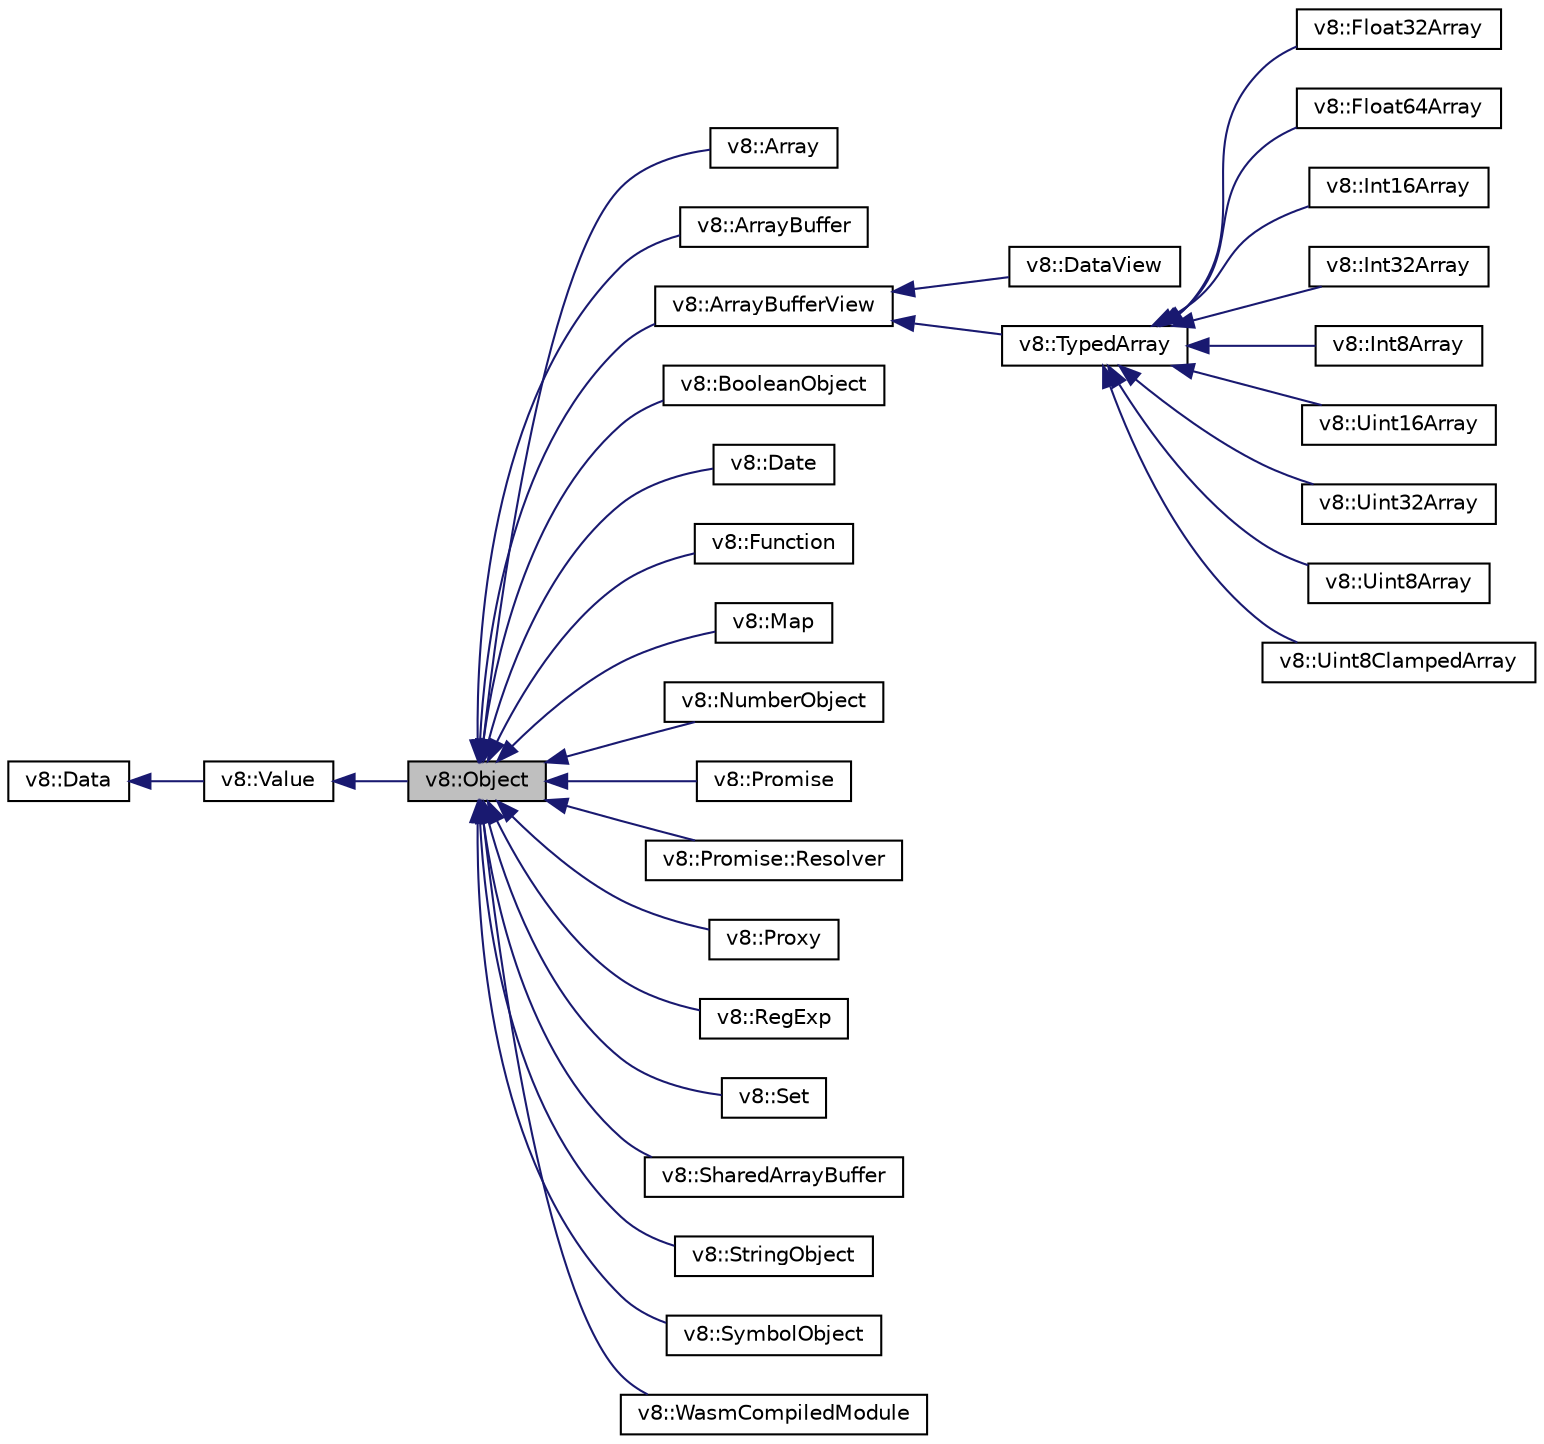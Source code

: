 digraph "v8::Object"
{
  edge [fontname="Helvetica",fontsize="10",labelfontname="Helvetica",labelfontsize="10"];
  node [fontname="Helvetica",fontsize="10",shape=record];
  rankdir="LR";
  Node1 [label="v8::Object",height=0.2,width=0.4,color="black", fillcolor="grey75", style="filled", fontcolor="black"];
  Node2 -> Node1 [dir="back",color="midnightblue",fontsize="10",style="solid",fontname="Helvetica"];
  Node2 [label="v8::Value",height=0.2,width=0.4,color="black", fillcolor="white", style="filled",URL="$classv8_1_1Value.html"];
  Node3 -> Node2 [dir="back",color="midnightblue",fontsize="10",style="solid",fontname="Helvetica"];
  Node3 [label="v8::Data",height=0.2,width=0.4,color="black", fillcolor="white", style="filled",URL="$classv8_1_1Data.html"];
  Node1 -> Node4 [dir="back",color="midnightblue",fontsize="10",style="solid",fontname="Helvetica"];
  Node4 [label="v8::Array",height=0.2,width=0.4,color="black", fillcolor="white", style="filled",URL="$classv8_1_1Array.html"];
  Node1 -> Node5 [dir="back",color="midnightblue",fontsize="10",style="solid",fontname="Helvetica"];
  Node5 [label="v8::ArrayBuffer",height=0.2,width=0.4,color="black", fillcolor="white", style="filled",URL="$classv8_1_1ArrayBuffer.html"];
  Node1 -> Node6 [dir="back",color="midnightblue",fontsize="10",style="solid",fontname="Helvetica"];
  Node6 [label="v8::ArrayBufferView",height=0.2,width=0.4,color="black", fillcolor="white", style="filled",URL="$classv8_1_1ArrayBufferView.html"];
  Node6 -> Node7 [dir="back",color="midnightblue",fontsize="10",style="solid",fontname="Helvetica"];
  Node7 [label="v8::DataView",height=0.2,width=0.4,color="black", fillcolor="white", style="filled",URL="$classv8_1_1DataView.html"];
  Node6 -> Node8 [dir="back",color="midnightblue",fontsize="10",style="solid",fontname="Helvetica"];
  Node8 [label="v8::TypedArray",height=0.2,width=0.4,color="black", fillcolor="white", style="filled",URL="$classv8_1_1TypedArray.html"];
  Node8 -> Node9 [dir="back",color="midnightblue",fontsize="10",style="solid",fontname="Helvetica"];
  Node9 [label="v8::Float32Array",height=0.2,width=0.4,color="black", fillcolor="white", style="filled",URL="$classv8_1_1Float32Array.html"];
  Node8 -> Node10 [dir="back",color="midnightblue",fontsize="10",style="solid",fontname="Helvetica"];
  Node10 [label="v8::Float64Array",height=0.2,width=0.4,color="black", fillcolor="white", style="filled",URL="$classv8_1_1Float64Array.html"];
  Node8 -> Node11 [dir="back",color="midnightblue",fontsize="10",style="solid",fontname="Helvetica"];
  Node11 [label="v8::Int16Array",height=0.2,width=0.4,color="black", fillcolor="white", style="filled",URL="$classv8_1_1Int16Array.html"];
  Node8 -> Node12 [dir="back",color="midnightblue",fontsize="10",style="solid",fontname="Helvetica"];
  Node12 [label="v8::Int32Array",height=0.2,width=0.4,color="black", fillcolor="white", style="filled",URL="$classv8_1_1Int32Array.html"];
  Node8 -> Node13 [dir="back",color="midnightblue",fontsize="10",style="solid",fontname="Helvetica"];
  Node13 [label="v8::Int8Array",height=0.2,width=0.4,color="black", fillcolor="white", style="filled",URL="$classv8_1_1Int8Array.html"];
  Node8 -> Node14 [dir="back",color="midnightblue",fontsize="10",style="solid",fontname="Helvetica"];
  Node14 [label="v8::Uint16Array",height=0.2,width=0.4,color="black", fillcolor="white", style="filled",URL="$classv8_1_1Uint16Array.html"];
  Node8 -> Node15 [dir="back",color="midnightblue",fontsize="10",style="solid",fontname="Helvetica"];
  Node15 [label="v8::Uint32Array",height=0.2,width=0.4,color="black", fillcolor="white", style="filled",URL="$classv8_1_1Uint32Array.html"];
  Node8 -> Node16 [dir="back",color="midnightblue",fontsize="10",style="solid",fontname="Helvetica"];
  Node16 [label="v8::Uint8Array",height=0.2,width=0.4,color="black", fillcolor="white", style="filled",URL="$classv8_1_1Uint8Array.html"];
  Node8 -> Node17 [dir="back",color="midnightblue",fontsize="10",style="solid",fontname="Helvetica"];
  Node17 [label="v8::Uint8ClampedArray",height=0.2,width=0.4,color="black", fillcolor="white", style="filled",URL="$classv8_1_1Uint8ClampedArray.html"];
  Node1 -> Node18 [dir="back",color="midnightblue",fontsize="10",style="solid",fontname="Helvetica"];
  Node18 [label="v8::BooleanObject",height=0.2,width=0.4,color="black", fillcolor="white", style="filled",URL="$classv8_1_1BooleanObject.html"];
  Node1 -> Node19 [dir="back",color="midnightblue",fontsize="10",style="solid",fontname="Helvetica"];
  Node19 [label="v8::Date",height=0.2,width=0.4,color="black", fillcolor="white", style="filled",URL="$classv8_1_1Date.html"];
  Node1 -> Node20 [dir="back",color="midnightblue",fontsize="10",style="solid",fontname="Helvetica"];
  Node20 [label="v8::Function",height=0.2,width=0.4,color="black", fillcolor="white", style="filled",URL="$classv8_1_1Function.html"];
  Node1 -> Node21 [dir="back",color="midnightblue",fontsize="10",style="solid",fontname="Helvetica"];
  Node21 [label="v8::Map",height=0.2,width=0.4,color="black", fillcolor="white", style="filled",URL="$classv8_1_1Map.html"];
  Node1 -> Node22 [dir="back",color="midnightblue",fontsize="10",style="solid",fontname="Helvetica"];
  Node22 [label="v8::NumberObject",height=0.2,width=0.4,color="black", fillcolor="white", style="filled",URL="$classv8_1_1NumberObject.html"];
  Node1 -> Node23 [dir="back",color="midnightblue",fontsize="10",style="solid",fontname="Helvetica"];
  Node23 [label="v8::Promise",height=0.2,width=0.4,color="black", fillcolor="white", style="filled",URL="$classv8_1_1Promise.html"];
  Node1 -> Node24 [dir="back",color="midnightblue",fontsize="10",style="solid",fontname="Helvetica"];
  Node24 [label="v8::Promise::Resolver",height=0.2,width=0.4,color="black", fillcolor="white", style="filled",URL="$classv8_1_1Promise_1_1Resolver.html"];
  Node1 -> Node25 [dir="back",color="midnightblue",fontsize="10",style="solid",fontname="Helvetica"];
  Node25 [label="v8::Proxy",height=0.2,width=0.4,color="black", fillcolor="white", style="filled",URL="$classv8_1_1Proxy.html"];
  Node1 -> Node26 [dir="back",color="midnightblue",fontsize="10",style="solid",fontname="Helvetica"];
  Node26 [label="v8::RegExp",height=0.2,width=0.4,color="black", fillcolor="white", style="filled",URL="$classv8_1_1RegExp.html"];
  Node1 -> Node27 [dir="back",color="midnightblue",fontsize="10",style="solid",fontname="Helvetica"];
  Node27 [label="v8::Set",height=0.2,width=0.4,color="black", fillcolor="white", style="filled",URL="$classv8_1_1Set.html"];
  Node1 -> Node28 [dir="back",color="midnightblue",fontsize="10",style="solid",fontname="Helvetica"];
  Node28 [label="v8::SharedArrayBuffer",height=0.2,width=0.4,color="black", fillcolor="white", style="filled",URL="$classv8_1_1SharedArrayBuffer.html"];
  Node1 -> Node29 [dir="back",color="midnightblue",fontsize="10",style="solid",fontname="Helvetica"];
  Node29 [label="v8::StringObject",height=0.2,width=0.4,color="black", fillcolor="white", style="filled",URL="$classv8_1_1StringObject.html"];
  Node1 -> Node30 [dir="back",color="midnightblue",fontsize="10",style="solid",fontname="Helvetica"];
  Node30 [label="v8::SymbolObject",height=0.2,width=0.4,color="black", fillcolor="white", style="filled",URL="$classv8_1_1SymbolObject.html"];
  Node1 -> Node31 [dir="back",color="midnightblue",fontsize="10",style="solid",fontname="Helvetica"];
  Node31 [label="v8::WasmCompiledModule",height=0.2,width=0.4,color="black", fillcolor="white", style="filled",URL="$classv8_1_1WasmCompiledModule.html"];
}
